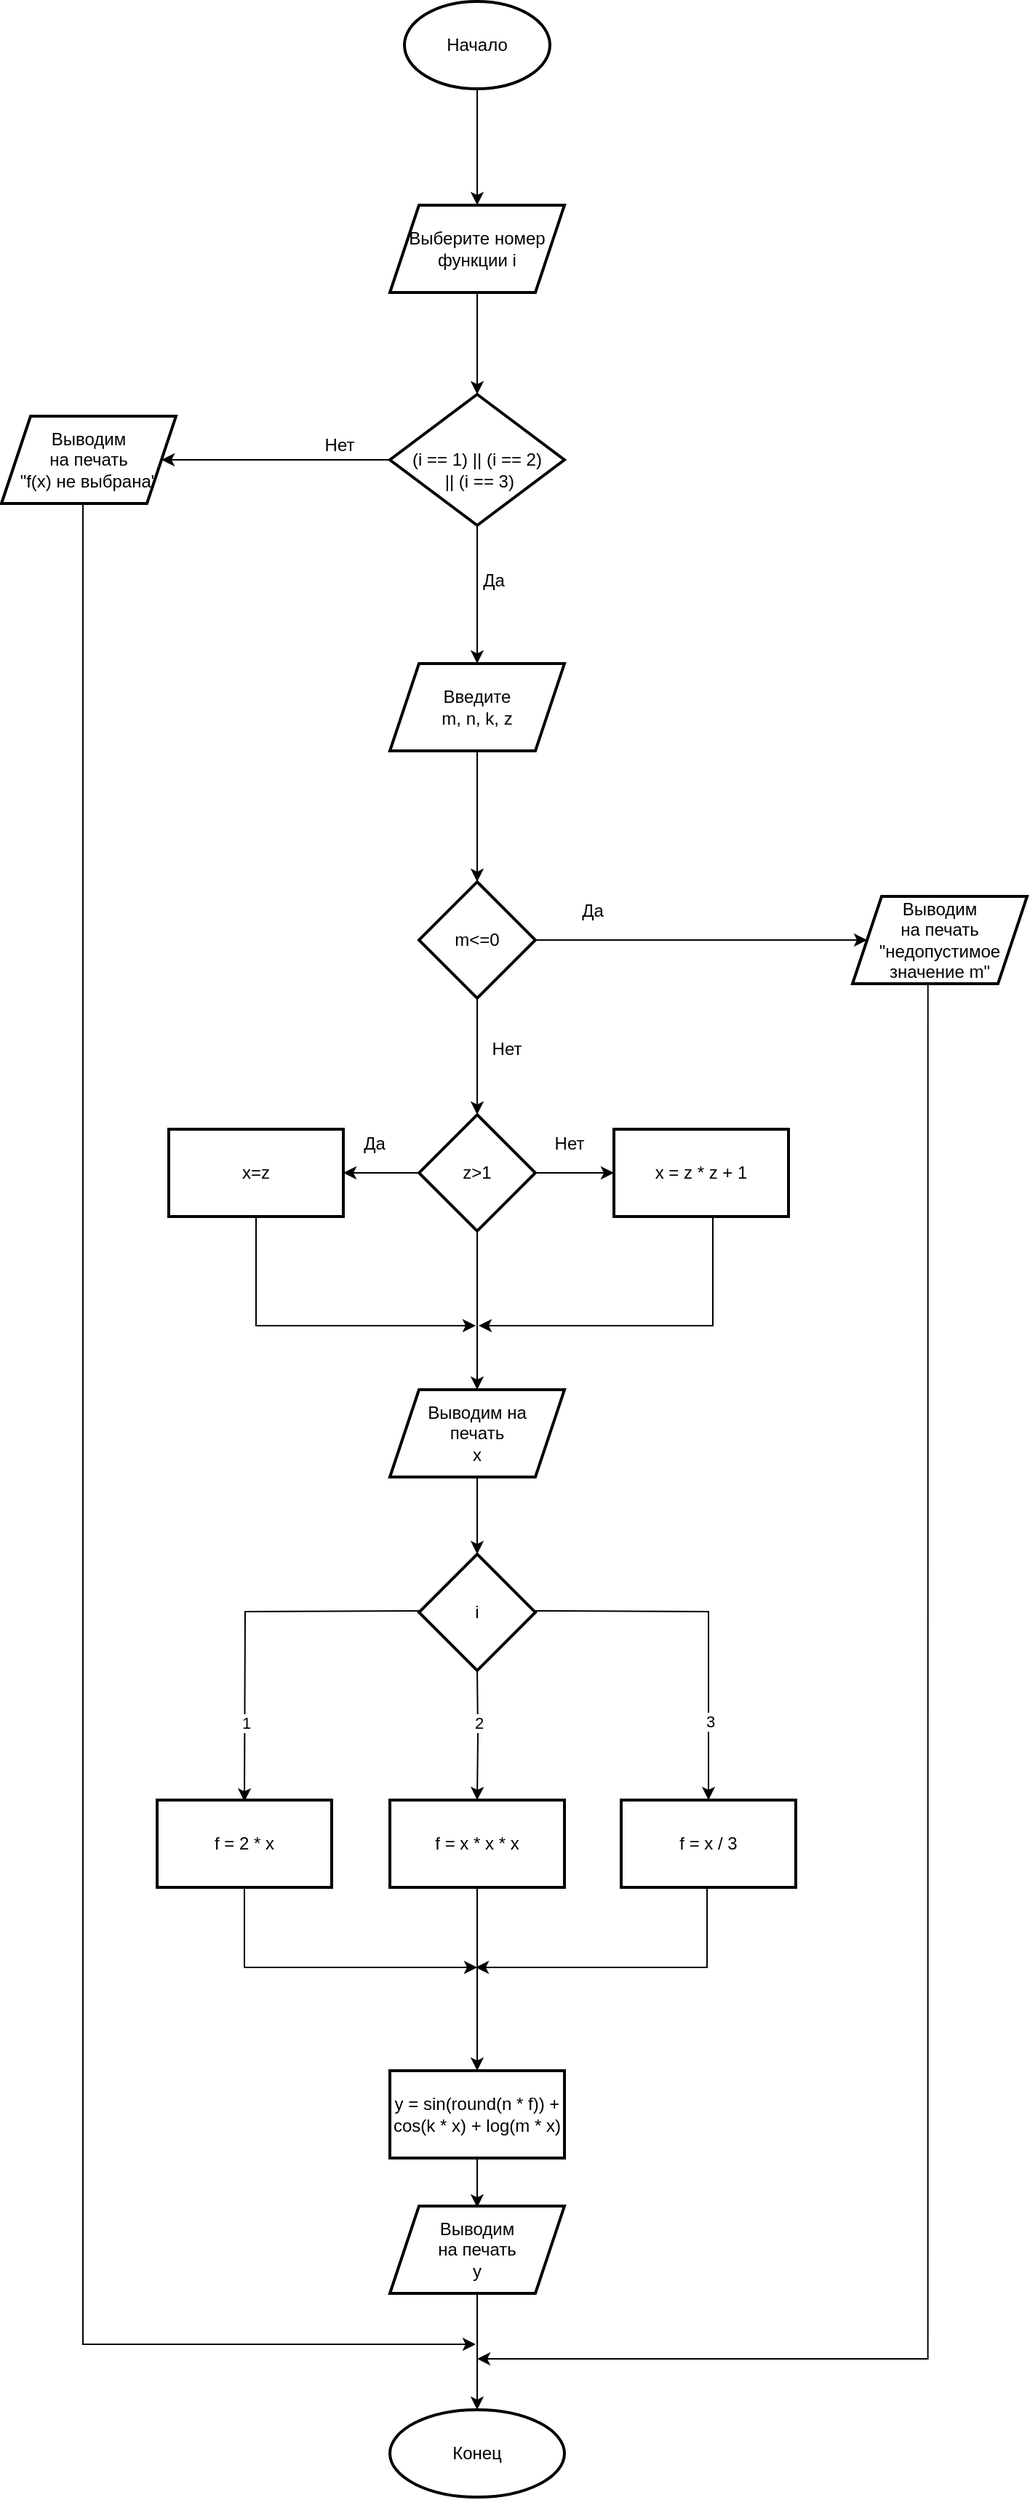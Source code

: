 <mxfile version="20.3.0" type="device"><diagram id="zuhYvgzvdrVH3iHMRkpL" name="Страница 1"><mxGraphModel dx="1038" dy="649" grid="1" gridSize="10" guides="1" tooltips="1" connect="1" arrows="1" fold="1" page="1" pageScale="1" pageWidth="827" pageHeight="1169" math="0" shadow="0"><root><mxCell id="0"/><mxCell id="1" parent="0"/><mxCell id="1mSR4G_fF0k8RUtUQmVr-3" value="" style="edgeStyle=orthogonalEdgeStyle;rounded=0;orthogonalLoop=1;jettySize=auto;html=1;" parent="1" source="1mSR4G_fF0k8RUtUQmVr-1" target="1mSR4G_fF0k8RUtUQmVr-2" edge="1"><mxGeometry relative="1" as="geometry"/></mxCell><mxCell id="1mSR4G_fF0k8RUtUQmVr-1" value="Начало" style="strokeWidth=2;html=1;shape=mxgraph.flowchart.start_1;whiteSpace=wrap;" parent="1" vertex="1"><mxGeometry x="281" y="50" width="100" height="60" as="geometry"/></mxCell><mxCell id="1mSR4G_fF0k8RUtUQmVr-5" value="" style="edgeStyle=orthogonalEdgeStyle;rounded=0;orthogonalLoop=1;jettySize=auto;html=1;" parent="1" source="1mSR4G_fF0k8RUtUQmVr-2" target="1mSR4G_fF0k8RUtUQmVr-4" edge="1"><mxGeometry relative="1" as="geometry"/></mxCell><mxCell id="1mSR4G_fF0k8RUtUQmVr-2" value="Выберите номер функции i" style="shape=parallelogram;perimeter=parallelogramPerimeter;whiteSpace=wrap;html=1;fixedSize=1;strokeWidth=2;" parent="1" vertex="1"><mxGeometry x="271" y="190" width="120" height="60" as="geometry"/></mxCell><mxCell id="1mSR4G_fF0k8RUtUQmVr-7" value="" style="edgeStyle=orthogonalEdgeStyle;rounded=0;orthogonalLoop=1;jettySize=auto;html=1;" parent="1" source="1mSR4G_fF0k8RUtUQmVr-4" target="1mSR4G_fF0k8RUtUQmVr-6" edge="1"><mxGeometry relative="1" as="geometry"/></mxCell><mxCell id="1mSR4G_fF0k8RUtUQmVr-62" value="" style="edgeStyle=orthogonalEdgeStyle;rounded=0;orthogonalLoop=1;jettySize=auto;html=1;" parent="1" source="1mSR4G_fF0k8RUtUQmVr-4" target="1mSR4G_fF0k8RUtUQmVr-61" edge="1"><mxGeometry relative="1" as="geometry"/></mxCell><mxCell id="1mSR4G_fF0k8RUtUQmVr-4" value="&lt;br&gt;(i == 1) || (i == 2)&lt;br&gt;&amp;nbsp;|| (i == 3)" style="rhombus;whiteSpace=wrap;html=1;strokeWidth=2;" parent="1" vertex="1"><mxGeometry x="271" y="320" width="120" height="90" as="geometry"/></mxCell><mxCell id="1mSR4G_fF0k8RUtUQmVr-9" value="" style="edgeStyle=orthogonalEdgeStyle;rounded=0;orthogonalLoop=1;jettySize=auto;html=1;" parent="1" source="1mSR4G_fF0k8RUtUQmVr-6" target="1mSR4G_fF0k8RUtUQmVr-8" edge="1"><mxGeometry relative="1" as="geometry"/></mxCell><mxCell id="1mSR4G_fF0k8RUtUQmVr-6" value="Введите&lt;br&gt;m, n, k, z" style="shape=parallelogram;perimeter=parallelogramPerimeter;whiteSpace=wrap;html=1;fixedSize=1;strokeWidth=2;" parent="1" vertex="1"><mxGeometry x="271" y="505" width="120" height="60" as="geometry"/></mxCell><mxCell id="1mSR4G_fF0k8RUtUQmVr-11" value="" style="edgeStyle=orthogonalEdgeStyle;rounded=0;orthogonalLoop=1;jettySize=auto;html=1;" parent="1" source="1mSR4G_fF0k8RUtUQmVr-8" target="1mSR4G_fF0k8RUtUQmVr-10" edge="1"><mxGeometry relative="1" as="geometry"/></mxCell><mxCell id="1mSR4G_fF0k8RUtUQmVr-13" value="" style="edgeStyle=orthogonalEdgeStyle;rounded=0;orthogonalLoop=1;jettySize=auto;html=1;" parent="1" source="1mSR4G_fF0k8RUtUQmVr-8" target="1mSR4G_fF0k8RUtUQmVr-12" edge="1"><mxGeometry relative="1" as="geometry"/></mxCell><mxCell id="1mSR4G_fF0k8RUtUQmVr-8" value="m&amp;lt;=0" style="rhombus;whiteSpace=wrap;html=1;strokeWidth=2;" parent="1" vertex="1"><mxGeometry x="291" y="655" width="80" height="80" as="geometry"/></mxCell><mxCell id="1mSR4G_fF0k8RUtUQmVr-77" value="" style="edgeStyle=orthogonalEdgeStyle;rounded=0;orthogonalLoop=1;jettySize=auto;html=1;exitX=0.432;exitY=0.989;exitDx=0;exitDy=0;exitPerimeter=0;" parent="1" source="1mSR4G_fF0k8RUtUQmVr-10" edge="1"><mxGeometry relative="1" as="geometry"><mxPoint x="631.053" y="725" as="sourcePoint"/><mxPoint x="331" y="1670" as="targetPoint"/><Array as="points"><mxPoint x="641" y="1670"/></Array></mxGeometry></mxCell><mxCell id="1mSR4G_fF0k8RUtUQmVr-10" value="Выводим&lt;br&gt;на печать&lt;br&gt;&quot;недопустимое значение m&quot;" style="shape=parallelogram;perimeter=parallelogramPerimeter;whiteSpace=wrap;html=1;fixedSize=1;strokeWidth=2;" parent="1" vertex="1"><mxGeometry x="589" y="665" width="120" height="60" as="geometry"/></mxCell><mxCell id="1mSR4G_fF0k8RUtUQmVr-15" value="" style="edgeStyle=orthogonalEdgeStyle;rounded=0;orthogonalLoop=1;jettySize=auto;html=1;" parent="1" source="1mSR4G_fF0k8RUtUQmVr-12" target="1mSR4G_fF0k8RUtUQmVr-14" edge="1"><mxGeometry relative="1" as="geometry"/></mxCell><mxCell id="1mSR4G_fF0k8RUtUQmVr-24" value="" style="edgeStyle=orthogonalEdgeStyle;rounded=0;orthogonalLoop=1;jettySize=auto;html=1;" parent="1" source="1mSR4G_fF0k8RUtUQmVr-12" target="1mSR4G_fF0k8RUtUQmVr-23" edge="1"><mxGeometry relative="1" as="geometry"/></mxCell><mxCell id="1mSR4G_fF0k8RUtUQmVr-32" value="" style="edgeStyle=orthogonalEdgeStyle;rounded=0;orthogonalLoop=1;jettySize=auto;html=1;" parent="1" source="1mSR4G_fF0k8RUtUQmVr-12" target="1mSR4G_fF0k8RUtUQmVr-31" edge="1"><mxGeometry relative="1" as="geometry"/></mxCell><mxCell id="1mSR4G_fF0k8RUtUQmVr-12" value="z&amp;gt;1" style="rhombus;whiteSpace=wrap;html=1;strokeWidth=2;" parent="1" vertex="1"><mxGeometry x="291" y="815" width="80" height="80" as="geometry"/></mxCell><mxCell id="1mSR4G_fF0k8RUtUQmVr-14" value="x=z" style="whiteSpace=wrap;html=1;strokeWidth=2;" parent="1" vertex="1"><mxGeometry x="119" y="825" width="120" height="60" as="geometry"/></mxCell><mxCell id="1mSR4G_fF0k8RUtUQmVr-16" value="Да" style="text;html=1;resizable=0;autosize=1;align=center;verticalAlign=middle;points=[];fillColor=none;strokeColor=none;rounded=0;" parent="1" vertex="1"><mxGeometry x="390" y="660" width="40" height="30" as="geometry"/></mxCell><mxCell id="1mSR4G_fF0k8RUtUQmVr-21" value="Нет" style="text;html=1;resizable=0;autosize=1;align=center;verticalAlign=middle;points=[];fillColor=none;strokeColor=none;rounded=0;" parent="1" vertex="1"><mxGeometry x="331" y="755" width="40" height="30" as="geometry"/></mxCell><mxCell id="1mSR4G_fF0k8RUtUQmVr-22" value="Да" style="text;html=1;resizable=0;autosize=1;align=center;verticalAlign=middle;points=[];fillColor=none;strokeColor=none;rounded=0;" parent="1" vertex="1"><mxGeometry x="240" y="820" width="40" height="30" as="geometry"/></mxCell><mxCell id="1mSR4G_fF0k8RUtUQmVr-23" value="x = z * z + 1" style="whiteSpace=wrap;html=1;strokeWidth=2;" parent="1" vertex="1"><mxGeometry x="425" y="825" width="120" height="60" as="geometry"/></mxCell><mxCell id="1mSR4G_fF0k8RUtUQmVr-25" value="Нет" style="text;html=1;resizable=0;autosize=1;align=center;verticalAlign=middle;points=[];fillColor=none;strokeColor=none;rounded=0;" parent="1" vertex="1"><mxGeometry x="374" y="820" width="40" height="30" as="geometry"/></mxCell><mxCell id="mnYkszHdSsr9jnwNJRib-1" value="" style="edgeStyle=orthogonalEdgeStyle;rounded=0;orthogonalLoop=1;jettySize=auto;html=1;" edge="1" parent="1" source="1mSR4G_fF0k8RUtUQmVr-31" target="1mSR4G_fF0k8RUtUQmVr-33"><mxGeometry relative="1" as="geometry"/></mxCell><mxCell id="1mSR4G_fF0k8RUtUQmVr-31" value="Выводим на&lt;br&gt;&amp;nbsp;печать&amp;nbsp;&lt;br&gt;х" style="shape=parallelogram;perimeter=parallelogramPerimeter;whiteSpace=wrap;html=1;fixedSize=1;strokeWidth=2;" parent="1" vertex="1"><mxGeometry x="271" y="1004" width="120" height="60" as="geometry"/></mxCell><mxCell id="1mSR4G_fF0k8RUtUQmVr-38" value="" style="edgeStyle=orthogonalEdgeStyle;rounded=0;orthogonalLoop=1;jettySize=auto;html=1;" parent="1" target="1mSR4G_fF0k8RUtUQmVr-37" edge="1"><mxGeometry relative="1" as="geometry"><mxPoint x="331" y="1196" as="sourcePoint"/></mxGeometry></mxCell><mxCell id="mnYkszHdSsr9jnwNJRib-3" value="2" style="edgeLabel;html=1;align=center;verticalAlign=middle;resizable=0;points=[];" vertex="1" connectable="0" parent="1mSR4G_fF0k8RUtUQmVr-38"><mxGeometry x="-0.175" relative="1" as="geometry"><mxPoint y="-1" as="offset"/></mxGeometry></mxCell><mxCell id="1mSR4G_fF0k8RUtUQmVr-45" value="" style="edgeStyle=orthogonalEdgeStyle;rounded=0;orthogonalLoop=1;jettySize=auto;html=1;" parent="1" target="1mSR4G_fF0k8RUtUQmVr-44" edge="1"><mxGeometry relative="1" as="geometry"><mxPoint x="371" y="1156" as="sourcePoint"/></mxGeometry></mxCell><mxCell id="mnYkszHdSsr9jnwNJRib-4" value="3" style="edgeLabel;html=1;align=center;verticalAlign=middle;resizable=0;points=[];" vertex="1" connectable="0" parent="1mSR4G_fF0k8RUtUQmVr-45"><mxGeometry x="0.558" y="1" relative="1" as="geometry"><mxPoint y="1" as="offset"/></mxGeometry></mxCell><mxCell id="1mSR4G_fF0k8RUtUQmVr-47" value="" style="edgeStyle=orthogonalEdgeStyle;rounded=0;orthogonalLoop=1;jettySize=auto;html=1;" parent="1" edge="1"><mxGeometry relative="1" as="geometry"><mxPoint x="291" y="1156" as="sourcePoint"/><mxPoint x="171" y="1287" as="targetPoint"/></mxGeometry></mxCell><mxCell id="mnYkszHdSsr9jnwNJRib-2" value="1" style="edgeLabel;html=1;align=center;verticalAlign=middle;resizable=0;points=[];" vertex="1" connectable="0" parent="1mSR4G_fF0k8RUtUQmVr-47"><mxGeometry x="0.193" y="1" relative="1" as="geometry"><mxPoint x="-1" y="47" as="offset"/></mxGeometry></mxCell><mxCell id="1mSR4G_fF0k8RUtUQmVr-33" value="i" style="rhombus;whiteSpace=wrap;html=1;strokeWidth=2;" parent="1" vertex="1"><mxGeometry x="291" y="1117" width="80" height="80" as="geometry"/></mxCell><mxCell id="1mSR4G_fF0k8RUtUQmVr-65" value="" style="edgeStyle=orthogonalEdgeStyle;rounded=0;orthogonalLoop=1;jettySize=auto;html=1;" parent="1" source="1mSR4G_fF0k8RUtUQmVr-37" target="1mSR4G_fF0k8RUtUQmVr-64" edge="1"><mxGeometry relative="1" as="geometry"/></mxCell><mxCell id="1mSR4G_fF0k8RUtUQmVr-37" value="f = x * x * x" style="whiteSpace=wrap;html=1;strokeWidth=2;" parent="1" vertex="1"><mxGeometry x="271" y="1286" width="120" height="60" as="geometry"/></mxCell><mxCell id="1mSR4G_fF0k8RUtUQmVr-44" value="f = x / 3" style="whiteSpace=wrap;html=1;strokeWidth=2;" parent="1" vertex="1"><mxGeometry x="430" y="1286" width="120" height="60" as="geometry"/></mxCell><mxCell id="1mSR4G_fF0k8RUtUQmVr-46" value="f = 2 * x" style="whiteSpace=wrap;html=1;strokeWidth=2;" parent="1" vertex="1"><mxGeometry x="111" y="1286" width="120" height="60" as="geometry"/></mxCell><mxCell id="1mSR4G_fF0k8RUtUQmVr-60" value="Да" style="text;html=1;resizable=0;autosize=1;align=center;verticalAlign=middle;points=[];fillColor=none;strokeColor=none;rounded=0;strokeWidth=2;" parent="1" vertex="1"><mxGeometry x="322" y="433" width="40" height="30" as="geometry"/></mxCell><mxCell id="1mSR4G_fF0k8RUtUQmVr-79" value="" style="edgeStyle=orthogonalEdgeStyle;rounded=0;orthogonalLoop=1;jettySize=auto;html=1;" parent="1" source="1mSR4G_fF0k8RUtUQmVr-61" edge="1"><mxGeometry relative="1" as="geometry"><mxPoint x="330" y="1660" as="targetPoint"/><Array as="points"><mxPoint x="60" y="1660"/></Array></mxGeometry></mxCell><mxCell id="1mSR4G_fF0k8RUtUQmVr-61" value="Выводим &lt;br&gt;на печать&lt;br&gt;&quot;f(x) не выбрана&quot;" style="shape=parallelogram;perimeter=parallelogramPerimeter;whiteSpace=wrap;html=1;fixedSize=1;strokeWidth=2;" parent="1" vertex="1"><mxGeometry x="4" y="335" width="120" height="60" as="geometry"/></mxCell><mxCell id="1mSR4G_fF0k8RUtUQmVr-63" value="Нет" style="text;html=1;resizable=0;autosize=1;align=center;verticalAlign=middle;points=[];fillColor=none;strokeColor=none;rounded=0;strokeWidth=2;" parent="1" vertex="1"><mxGeometry x="216" y="340" width="40" height="30" as="geometry"/></mxCell><mxCell id="1mSR4G_fF0k8RUtUQmVr-67" value="" style="edgeStyle=orthogonalEdgeStyle;rounded=0;orthogonalLoop=1;jettySize=auto;html=1;" parent="1" source="1mSR4G_fF0k8RUtUQmVr-64" edge="1"><mxGeometry relative="1" as="geometry"><mxPoint x="331" y="1566" as="targetPoint"/></mxGeometry></mxCell><mxCell id="1mSR4G_fF0k8RUtUQmVr-64" value="y = sin(round(n * f)) + cos(k * x) + log(m * x)" style="whiteSpace=wrap;html=1;strokeWidth=2;" parent="1" vertex="1"><mxGeometry x="271" y="1472" width="120" height="60" as="geometry"/></mxCell><mxCell id="1mSR4G_fF0k8RUtUQmVr-69" value="" style="edgeStyle=orthogonalEdgeStyle;rounded=0;orthogonalLoop=1;jettySize=auto;html=1;" parent="1" source="1mSR4G_fF0k8RUtUQmVr-66" target="1mSR4G_fF0k8RUtUQmVr-68" edge="1"><mxGeometry relative="1" as="geometry"/></mxCell><mxCell id="1mSR4G_fF0k8RUtUQmVr-66" value="Выводим &lt;br&gt;на печать&lt;br&gt;у" style="shape=parallelogram;perimeter=parallelogramPerimeter;whiteSpace=wrap;html=1;fixedSize=1;strokeWidth=2;" parent="1" vertex="1"><mxGeometry x="271" y="1565" width="120" height="60" as="geometry"/></mxCell><mxCell id="1mSR4G_fF0k8RUtUQmVr-68" value="Конец" style="ellipse;whiteSpace=wrap;html=1;strokeWidth=2;" parent="1" vertex="1"><mxGeometry x="271" y="1705" width="120" height="60" as="geometry"/></mxCell><mxCell id="1mSR4G_fF0k8RUtUQmVr-70" value="" style="endArrow=classic;html=1;rounded=0;exitX=0.5;exitY=1;exitDx=0;exitDy=0;edgeStyle=orthogonalEdgeStyle;" parent="1" edge="1"><mxGeometry width="50" height="50" relative="1" as="geometry"><mxPoint x="489" y="1346" as="sourcePoint"/><mxPoint x="330" y="1401" as="targetPoint"/><Array as="points"><mxPoint x="489" y="1401"/></Array></mxGeometry></mxCell><mxCell id="1mSR4G_fF0k8RUtUQmVr-71" value="" style="endArrow=classic;html=1;rounded=0;exitX=0.5;exitY=1;exitDx=0;exitDy=0;edgeStyle=orthogonalEdgeStyle;" parent="1" edge="1"><mxGeometry width="50" height="50" relative="1" as="geometry"><mxPoint x="171" y="1347" as="sourcePoint"/><mxPoint x="331" y="1401" as="targetPoint"/><Array as="points"><mxPoint x="171" y="1401"/><mxPoint x="271" y="1401"/></Array></mxGeometry></mxCell><mxCell id="1mSR4G_fF0k8RUtUQmVr-72" value="" style="endArrow=classic;html=1;rounded=0;edgeStyle=orthogonalEdgeStyle;exitX=0.5;exitY=1;exitDx=0;exitDy=0;" parent="1" edge="1"><mxGeometry width="50" height="50" relative="1" as="geometry"><mxPoint x="493" y="885" as="sourcePoint"/><mxPoint x="332" y="960" as="targetPoint"/><Array as="points"><mxPoint x="493" y="960"/><mxPoint x="342" y="960"/></Array></mxGeometry></mxCell><mxCell id="1mSR4G_fF0k8RUtUQmVr-73" value="" style="endArrow=classic;html=1;rounded=0;exitX=0.5;exitY=1;exitDx=0;exitDy=0;edgeStyle=orthogonalEdgeStyle;" parent="1" source="1mSR4G_fF0k8RUtUQmVr-14" edge="1"><mxGeometry width="50" height="50" relative="1" as="geometry"><mxPoint x="175" y="948" as="sourcePoint"/><mxPoint x="330" y="960" as="targetPoint"/><Array as="points"><mxPoint x="179" y="960"/></Array></mxGeometry></mxCell></root></mxGraphModel></diagram></mxfile>